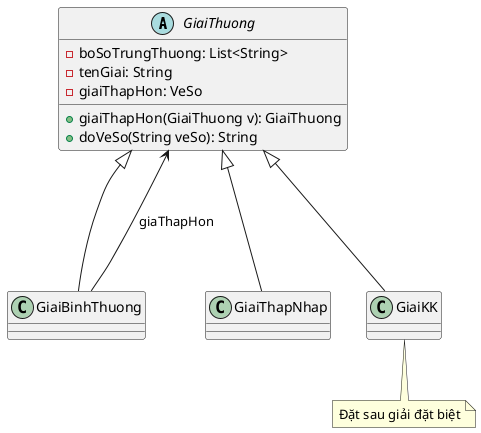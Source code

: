 @startuml
'https://plantuml.com/class-diagram

abstract GiaiThuong{
- boSoTrungThuong: List<String>
- tenGiai: String
- giaiThapHon: VeSo
+ giaiThapHon(GiaiThuong v): GiaiThuong
+ doVeSo(String veSo): String
}

GiaiThuong <|--- GiaiBinhThuong
GiaiThuong <|--- GiaiThapNhap
GiaiThuong <--- GiaiBinhThuong:"giaThapHon"
GiaiThuong <|--- GiaiKK

note bottom of GiaiKK
   Đặt sau giải đặt biệt
end note
@enduml